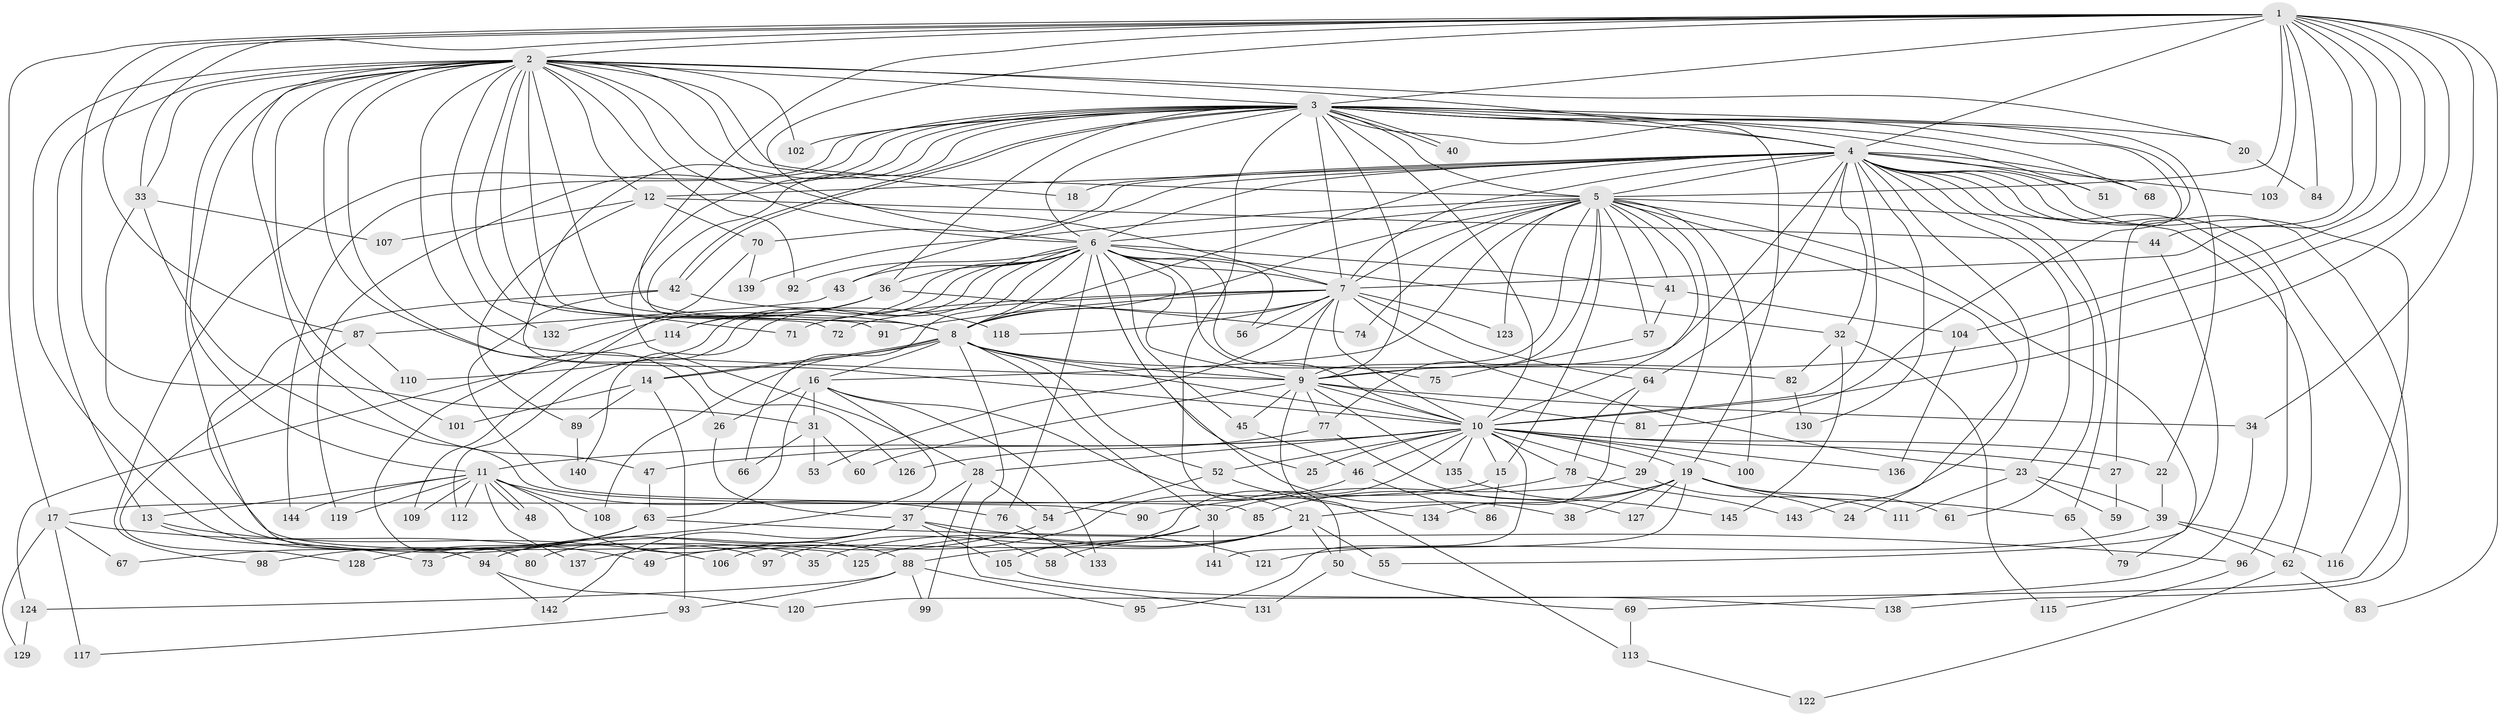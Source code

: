 // coarse degree distribution, {17: 0.011494252873563218, 34: 0.011494252873563218, 36: 0.011494252873563218, 19: 0.011494252873563218, 22: 0.011494252873563218, 14: 0.011494252873563218, 15: 0.022988505747126436, 13: 0.022988505747126436, 4: 0.11494252873563218, 5: 0.05747126436781609, 6: 0.034482758620689655, 2: 0.42528735632183906, 8: 0.034482758620689655, 3: 0.1839080459770115, 7: 0.011494252873563218, 1: 0.022988505747126436}
// Generated by graph-tools (version 1.1) at 2025/17/03/04/25 18:17:53]
// undirected, 145 vertices, 315 edges
graph export_dot {
graph [start="1"]
  node [color=gray90,style=filled];
  1;
  2;
  3;
  4;
  5;
  6;
  7;
  8;
  9;
  10;
  11;
  12;
  13;
  14;
  15;
  16;
  17;
  18;
  19;
  20;
  21;
  22;
  23;
  24;
  25;
  26;
  27;
  28;
  29;
  30;
  31;
  32;
  33;
  34;
  35;
  36;
  37;
  38;
  39;
  40;
  41;
  42;
  43;
  44;
  45;
  46;
  47;
  48;
  49;
  50;
  51;
  52;
  53;
  54;
  55;
  56;
  57;
  58;
  59;
  60;
  61;
  62;
  63;
  64;
  65;
  66;
  67;
  68;
  69;
  70;
  71;
  72;
  73;
  74;
  75;
  76;
  77;
  78;
  79;
  80;
  81;
  82;
  83;
  84;
  85;
  86;
  87;
  88;
  89;
  90;
  91;
  92;
  93;
  94;
  95;
  96;
  97;
  98;
  99;
  100;
  101;
  102;
  103;
  104;
  105;
  106;
  107;
  108;
  109;
  110;
  111;
  112;
  113;
  114;
  115;
  116;
  117;
  118;
  119;
  120;
  121;
  122;
  123;
  124;
  125;
  126;
  127;
  128;
  129;
  130;
  131;
  132;
  133;
  134;
  135;
  136;
  137;
  138;
  139;
  140;
  141;
  142;
  143;
  144;
  145;
  1 -- 2;
  1 -- 3;
  1 -- 4;
  1 -- 5;
  1 -- 6;
  1 -- 7;
  1 -- 8;
  1 -- 9;
  1 -- 10;
  1 -- 17;
  1 -- 31;
  1 -- 33;
  1 -- 34;
  1 -- 44;
  1 -- 83;
  1 -- 84;
  1 -- 87;
  1 -- 103;
  1 -- 104;
  2 -- 3;
  2 -- 4;
  2 -- 5;
  2 -- 6;
  2 -- 7;
  2 -- 8;
  2 -- 9;
  2 -- 10;
  2 -- 11;
  2 -- 12;
  2 -- 13;
  2 -- 18;
  2 -- 20;
  2 -- 26;
  2 -- 33;
  2 -- 47;
  2 -- 71;
  2 -- 72;
  2 -- 91;
  2 -- 92;
  2 -- 97;
  2 -- 101;
  2 -- 102;
  2 -- 125;
  2 -- 132;
  3 -- 4;
  3 -- 5;
  3 -- 6;
  3 -- 7;
  3 -- 8;
  3 -- 9;
  3 -- 10;
  3 -- 19;
  3 -- 20;
  3 -- 22;
  3 -- 27;
  3 -- 28;
  3 -- 36;
  3 -- 40;
  3 -- 40;
  3 -- 42;
  3 -- 42;
  3 -- 50;
  3 -- 51;
  3 -- 68;
  3 -- 81;
  3 -- 98;
  3 -- 102;
  3 -- 119;
  3 -- 126;
  3 -- 144;
  4 -- 5;
  4 -- 6;
  4 -- 7;
  4 -- 8;
  4 -- 9;
  4 -- 10;
  4 -- 12;
  4 -- 18;
  4 -- 23;
  4 -- 32;
  4 -- 43;
  4 -- 51;
  4 -- 61;
  4 -- 64;
  4 -- 65;
  4 -- 68;
  4 -- 70;
  4 -- 96;
  4 -- 103;
  4 -- 116;
  4 -- 120;
  4 -- 130;
  4 -- 138;
  4 -- 143;
  5 -- 6;
  5 -- 7;
  5 -- 8;
  5 -- 9;
  5 -- 10;
  5 -- 15;
  5 -- 16;
  5 -- 24;
  5 -- 29;
  5 -- 41;
  5 -- 57;
  5 -- 62;
  5 -- 74;
  5 -- 77;
  5 -- 79;
  5 -- 100;
  5 -- 123;
  5 -- 139;
  6 -- 7;
  6 -- 8;
  6 -- 9;
  6 -- 10;
  6 -- 25;
  6 -- 32;
  6 -- 36;
  6 -- 38;
  6 -- 41;
  6 -- 43;
  6 -- 45;
  6 -- 56;
  6 -- 66;
  6 -- 75;
  6 -- 76;
  6 -- 92;
  6 -- 110;
  6 -- 112;
  6 -- 114;
  6 -- 140;
  7 -- 8;
  7 -- 9;
  7 -- 10;
  7 -- 23;
  7 -- 53;
  7 -- 56;
  7 -- 64;
  7 -- 71;
  7 -- 72;
  7 -- 91;
  7 -- 118;
  7 -- 123;
  8 -- 9;
  8 -- 10;
  8 -- 14;
  8 -- 14;
  8 -- 16;
  8 -- 30;
  8 -- 52;
  8 -- 82;
  8 -- 108;
  8 -- 131;
  9 -- 10;
  9 -- 34;
  9 -- 45;
  9 -- 60;
  9 -- 77;
  9 -- 81;
  9 -- 113;
  9 -- 135;
  10 -- 11;
  10 -- 15;
  10 -- 19;
  10 -- 22;
  10 -- 25;
  10 -- 27;
  10 -- 28;
  10 -- 29;
  10 -- 46;
  10 -- 47;
  10 -- 52;
  10 -- 78;
  10 -- 95;
  10 -- 100;
  10 -- 106;
  10 -- 135;
  10 -- 136;
  11 -- 13;
  11 -- 48;
  11 -- 48;
  11 -- 76;
  11 -- 88;
  11 -- 108;
  11 -- 109;
  11 -- 112;
  11 -- 119;
  11 -- 137;
  11 -- 144;
  12 -- 44;
  12 -- 70;
  12 -- 89;
  12 -- 107;
  13 -- 73;
  13 -- 106;
  14 -- 89;
  14 -- 93;
  14 -- 101;
  15 -- 17;
  15 -- 86;
  16 -- 21;
  16 -- 26;
  16 -- 31;
  16 -- 63;
  16 -- 73;
  16 -- 133;
  17 -- 49;
  17 -- 67;
  17 -- 117;
  17 -- 129;
  19 -- 21;
  19 -- 24;
  19 -- 38;
  19 -- 61;
  19 -- 65;
  19 -- 85;
  19 -- 127;
  19 -- 141;
  20 -- 84;
  21 -- 35;
  21 -- 50;
  21 -- 55;
  21 -- 58;
  21 -- 88;
  21 -- 125;
  22 -- 39;
  23 -- 39;
  23 -- 59;
  23 -- 111;
  26 -- 37;
  27 -- 59;
  28 -- 37;
  28 -- 54;
  28 -- 99;
  29 -- 30;
  29 -- 111;
  30 -- 97;
  30 -- 105;
  30 -- 141;
  31 -- 53;
  31 -- 60;
  31 -- 66;
  32 -- 82;
  32 -- 115;
  32 -- 145;
  33 -- 35;
  33 -- 90;
  33 -- 107;
  34 -- 69;
  36 -- 74;
  36 -- 80;
  36 -- 114;
  36 -- 132;
  37 -- 58;
  37 -- 80;
  37 -- 94;
  37 -- 105;
  37 -- 121;
  37 -- 142;
  39 -- 62;
  39 -- 116;
  39 -- 121;
  41 -- 57;
  41 -- 104;
  42 -- 85;
  42 -- 94;
  42 -- 118;
  43 -- 87;
  44 -- 55;
  45 -- 46;
  46 -- 49;
  46 -- 86;
  47 -- 63;
  50 -- 69;
  50 -- 131;
  52 -- 54;
  52 -- 134;
  54 -- 137;
  57 -- 75;
  62 -- 83;
  62 -- 122;
  63 -- 67;
  63 -- 96;
  63 -- 98;
  63 -- 128;
  64 -- 78;
  64 -- 134;
  65 -- 79;
  69 -- 113;
  70 -- 109;
  70 -- 139;
  76 -- 133;
  77 -- 126;
  77 -- 127;
  78 -- 90;
  78 -- 143;
  82 -- 130;
  87 -- 110;
  87 -- 128;
  88 -- 93;
  88 -- 95;
  88 -- 99;
  88 -- 124;
  89 -- 140;
  93 -- 117;
  94 -- 120;
  94 -- 142;
  96 -- 115;
  104 -- 136;
  105 -- 138;
  113 -- 122;
  114 -- 124;
  124 -- 129;
  135 -- 145;
}
